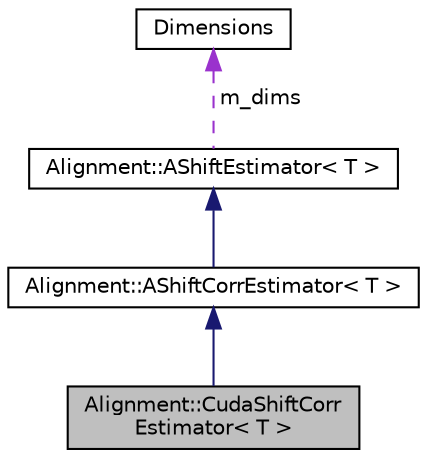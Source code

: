 digraph "Alignment::CudaShiftCorrEstimator&lt; T &gt;"
{
  edge [fontname="Helvetica",fontsize="10",labelfontname="Helvetica",labelfontsize="10"];
  node [fontname="Helvetica",fontsize="10",shape=record];
  Node3 [label="Alignment::CudaShiftCorr\lEstimator\< T \>",height=0.2,width=0.4,color="black", fillcolor="grey75", style="filled", fontcolor="black"];
  Node4 -> Node3 [dir="back",color="midnightblue",fontsize="10",style="solid",fontname="Helvetica"];
  Node4 [label="Alignment::AShiftCorrEstimator\< T \>",height=0.2,width=0.4,color="black", fillcolor="white", style="filled",URL="$classAlignment_1_1AShiftCorrEstimator.html"];
  Node5 -> Node4 [dir="back",color="midnightblue",fontsize="10",style="solid",fontname="Helvetica"];
  Node5 [label="Alignment::AShiftEstimator\< T \>",height=0.2,width=0.4,color="black", fillcolor="white", style="filled",URL="$classAlignment_1_1AShiftEstimator.html"];
  Node6 -> Node5 [dir="back",color="darkorchid3",fontsize="10",style="dashed",label=" m_dims" ,fontname="Helvetica"];
  Node6 [label="Dimensions",height=0.2,width=0.4,color="black", fillcolor="white", style="filled",URL="$classDimensions.html"];
}
